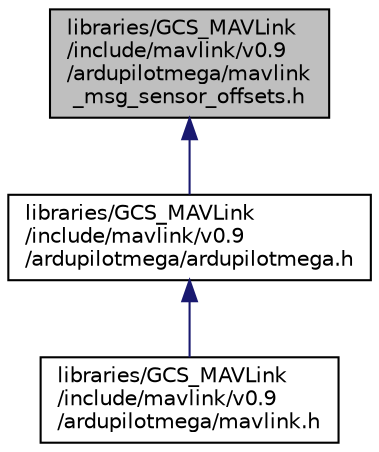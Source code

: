 digraph "libraries/GCS_MAVLink/include/mavlink/v0.9/ardupilotmega/mavlink_msg_sensor_offsets.h"
{
 // INTERACTIVE_SVG=YES
  edge [fontname="Helvetica",fontsize="10",labelfontname="Helvetica",labelfontsize="10"];
  node [fontname="Helvetica",fontsize="10",shape=record];
  Node1 [label="libraries/GCS_MAVLink\l/include/mavlink/v0.9\l/ardupilotmega/mavlink\l_msg_sensor_offsets.h",height=0.2,width=0.4,color="black", fillcolor="grey75", style="filled" fontcolor="black"];
  Node1 -> Node2 [dir="back",color="midnightblue",fontsize="10",style="solid",fontname="Helvetica"];
  Node2 [label="libraries/GCS_MAVLink\l/include/mavlink/v0.9\l/ardupilotmega/ardupilotmega.h",height=0.2,width=0.4,color="black", fillcolor="white", style="filled",URL="$v0_89_2ardupilotmega_2ardupilotmega_8h.html",tooltip="MAVLink comm protocol generated from ardupilotmega.xml. "];
  Node2 -> Node3 [dir="back",color="midnightblue",fontsize="10",style="solid",fontname="Helvetica"];
  Node3 [label="libraries/GCS_MAVLink\l/include/mavlink/v0.9\l/ardupilotmega/mavlink.h",height=0.2,width=0.4,color="black", fillcolor="white", style="filled",URL="$v0_89_2ardupilotmega_2mavlink_8h.html",tooltip="MAVLink comm protocol built from ardupilotmega.xml. "];
}
